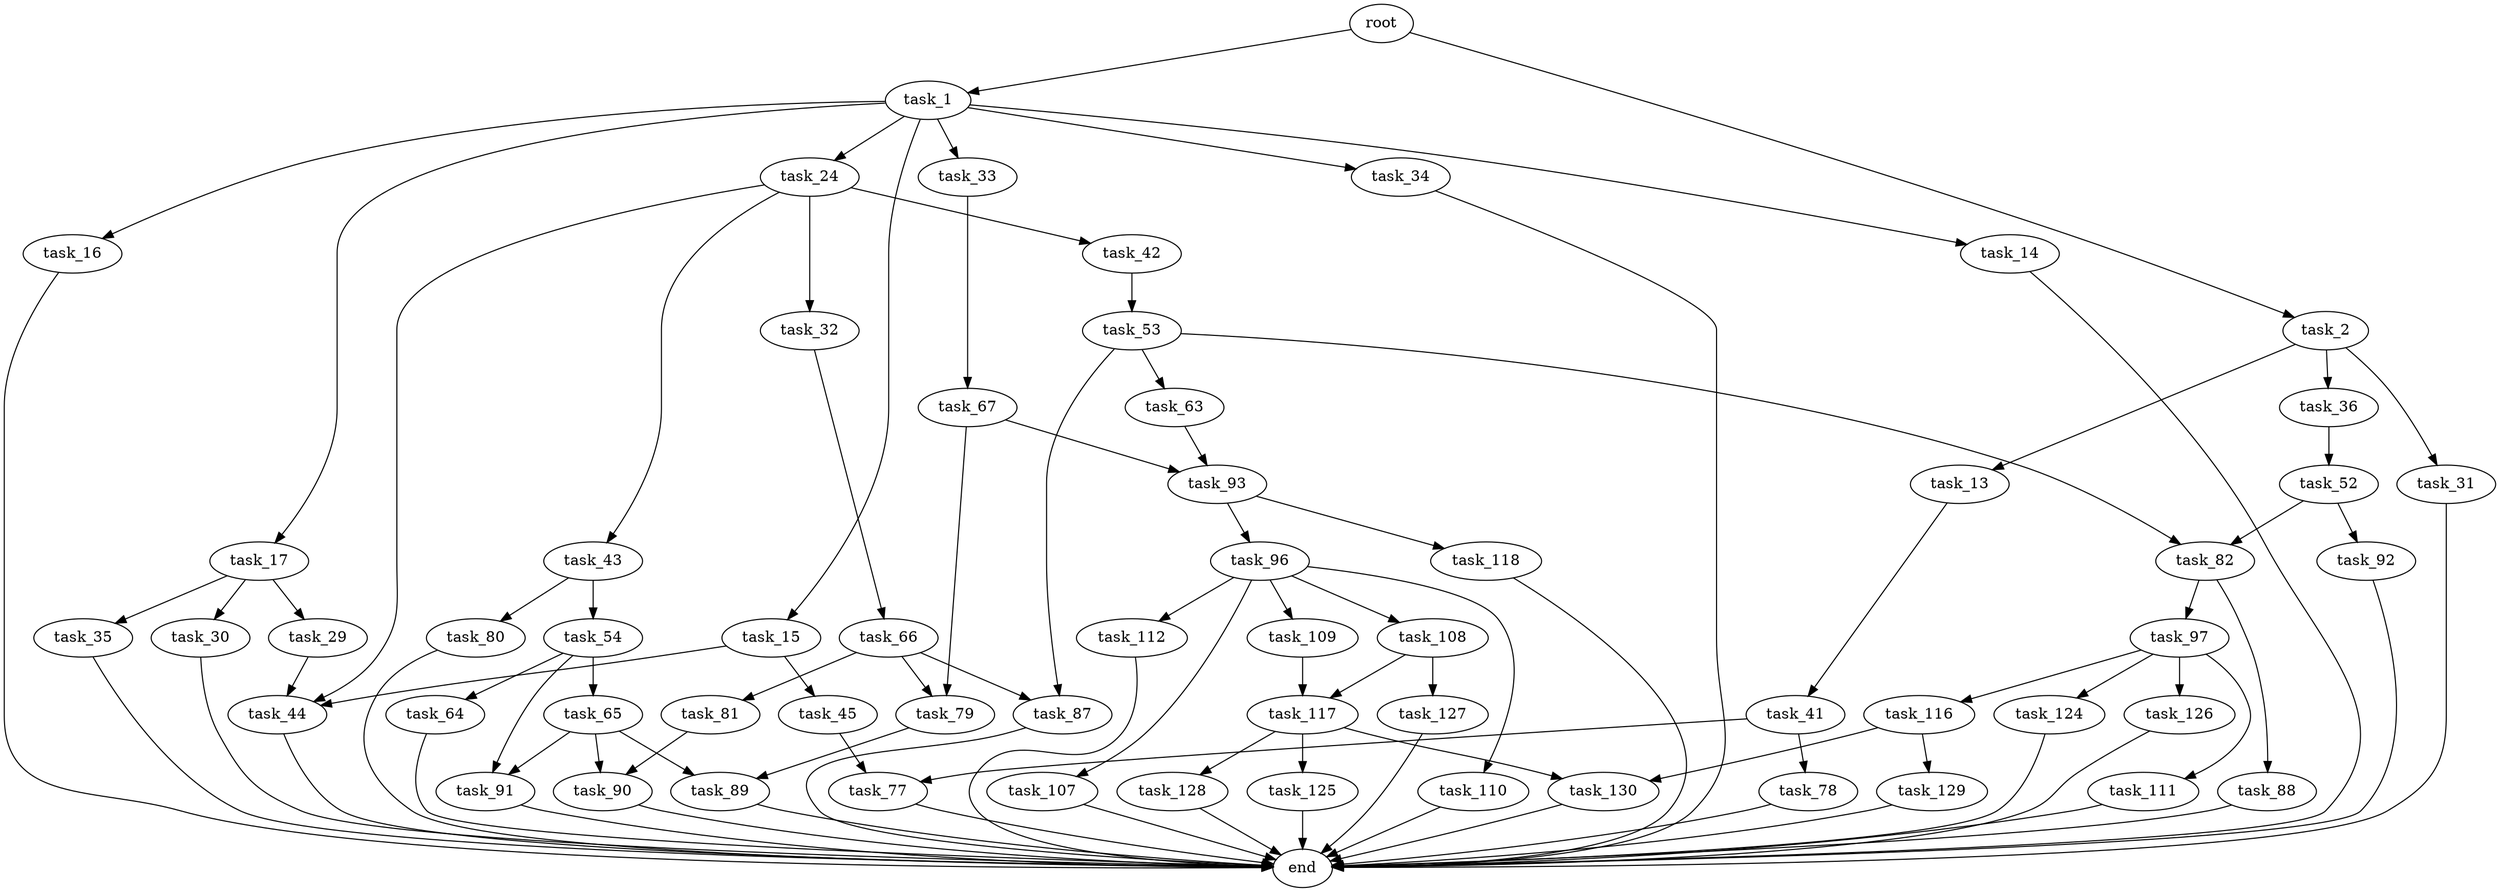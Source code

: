 digraph G {
  root [size="0.000000"];
  task_1 [size="368293445632.000000"];
  task_2 [size="26586932517.000000"];
  task_14 [size="16593161637.000000"];
  task_15 [size="41695608528.000000"];
  task_16 [size="1073741824000.000000"];
  task_17 [size="28991029248.000000"];
  task_24 [size="133990719526.000000"];
  task_33 [size="68719476736.000000"];
  task_34 [size="4415305714.000000"];
  task_13 [size="81642619155.000000"];
  task_31 [size="187971158196.000000"];
  task_36 [size="744628269386.000000"];
  task_41 [size="155314839555.000000"];
  end [size="0.000000"];
  task_44 [size="7990069848.000000"];
  task_45 [size="29241204738.000000"];
  task_29 [size="368293445632.000000"];
  task_30 [size="40903243685.000000"];
  task_35 [size="240696396595.000000"];
  task_32 [size="202920945969.000000"];
  task_42 [size="3780255321.000000"];
  task_43 [size="1472294024.000000"];
  task_66 [size="3937129715.000000"];
  task_67 [size="74998232424.000000"];
  task_52 [size="16679484196.000000"];
  task_77 [size="782757789696.000000"];
  task_78 [size="3914230957.000000"];
  task_53 [size="102991432848.000000"];
  task_54 [size="1540503368.000000"];
  task_80 [size="8744501700.000000"];
  task_82 [size="411350303832.000000"];
  task_92 [size="38708047079.000000"];
  task_63 [size="47017380272.000000"];
  task_87 [size="22224583229.000000"];
  task_64 [size="4923295584.000000"];
  task_65 [size="57253177540.000000"];
  task_91 [size="1088623620128.000000"];
  task_93 [size="1073741824000.000000"];
  task_89 [size="8589934592.000000"];
  task_90 [size="165973561345.000000"];
  task_79 [size="244456552732.000000"];
  task_81 [size="386047264569.000000"];
  task_88 [size="591724690025.000000"];
  task_97 [size="6020444295.000000"];
  task_96 [size="8589934592.000000"];
  task_118 [size="8565095352.000000"];
  task_107 [size="423688097543.000000"];
  task_108 [size="1073741824000.000000"];
  task_109 [size="782757789696.000000"];
  task_110 [size="2023751584.000000"];
  task_112 [size="6454794617.000000"];
  task_111 [size="25960797160.000000"];
  task_116 [size="237902765320.000000"];
  task_124 [size="231928233984.000000"];
  task_126 [size="14691902702.000000"];
  task_117 [size="68719476736.000000"];
  task_127 [size="782757789696.000000"];
  task_129 [size="40835996072.000000"];
  task_130 [size="145457015448.000000"];
  task_125 [size="18186516469.000000"];
  task_128 [size="8589934592.000000"];

  root -> task_1 [size="1.000000"];
  root -> task_2 [size="1.000000"];
  task_1 -> task_14 [size="411041792.000000"];
  task_1 -> task_15 [size="411041792.000000"];
  task_1 -> task_16 [size="411041792.000000"];
  task_1 -> task_17 [size="411041792.000000"];
  task_1 -> task_24 [size="411041792.000000"];
  task_1 -> task_33 [size="411041792.000000"];
  task_1 -> task_34 [size="411041792.000000"];
  task_2 -> task_13 [size="679477248.000000"];
  task_2 -> task_31 [size="679477248.000000"];
  task_2 -> task_36 [size="679477248.000000"];
  task_14 -> end [size="1.000000"];
  task_15 -> task_44 [size="838860800.000000"];
  task_15 -> task_45 [size="838860800.000000"];
  task_16 -> end [size="1.000000"];
  task_17 -> task_29 [size="75497472.000000"];
  task_17 -> task_30 [size="75497472.000000"];
  task_17 -> task_35 [size="75497472.000000"];
  task_24 -> task_32 [size="411041792.000000"];
  task_24 -> task_42 [size="411041792.000000"];
  task_24 -> task_43 [size="411041792.000000"];
  task_24 -> task_44 [size="411041792.000000"];
  task_33 -> task_67 [size="134217728.000000"];
  task_34 -> end [size="1.000000"];
  task_13 -> task_41 [size="75497472.000000"];
  task_31 -> end [size="1.000000"];
  task_36 -> task_52 [size="838860800.000000"];
  task_41 -> task_77 [size="301989888.000000"];
  task_41 -> task_78 [size="301989888.000000"];
  task_44 -> end [size="1.000000"];
  task_45 -> task_77 [size="536870912.000000"];
  task_29 -> task_44 [size="411041792.000000"];
  task_30 -> end [size="1.000000"];
  task_35 -> end [size="1.000000"];
  task_32 -> task_66 [size="209715200.000000"];
  task_42 -> task_53 [size="411041792.000000"];
  task_43 -> task_54 [size="75497472.000000"];
  task_43 -> task_80 [size="75497472.000000"];
  task_66 -> task_79 [size="134217728.000000"];
  task_66 -> task_81 [size="134217728.000000"];
  task_66 -> task_87 [size="134217728.000000"];
  task_67 -> task_79 [size="134217728.000000"];
  task_67 -> task_93 [size="134217728.000000"];
  task_52 -> task_82 [size="536870912.000000"];
  task_52 -> task_92 [size="536870912.000000"];
  task_77 -> end [size="1.000000"];
  task_78 -> end [size="1.000000"];
  task_53 -> task_63 [size="134217728.000000"];
  task_53 -> task_82 [size="134217728.000000"];
  task_53 -> task_87 [size="134217728.000000"];
  task_54 -> task_64 [size="134217728.000000"];
  task_54 -> task_65 [size="134217728.000000"];
  task_54 -> task_91 [size="134217728.000000"];
  task_80 -> end [size="1.000000"];
  task_82 -> task_88 [size="536870912.000000"];
  task_82 -> task_97 [size="536870912.000000"];
  task_92 -> end [size="1.000000"];
  task_63 -> task_93 [size="838860800.000000"];
  task_87 -> end [size="1.000000"];
  task_64 -> end [size="1.000000"];
  task_65 -> task_89 [size="75497472.000000"];
  task_65 -> task_90 [size="75497472.000000"];
  task_65 -> task_91 [size="75497472.000000"];
  task_91 -> end [size="1.000000"];
  task_93 -> task_96 [size="838860800.000000"];
  task_93 -> task_118 [size="838860800.000000"];
  task_89 -> end [size="1.000000"];
  task_90 -> end [size="1.000000"];
  task_79 -> task_89 [size="209715200.000000"];
  task_81 -> task_90 [size="679477248.000000"];
  task_88 -> end [size="1.000000"];
  task_97 -> task_111 [size="679477248.000000"];
  task_97 -> task_116 [size="679477248.000000"];
  task_97 -> task_124 [size="679477248.000000"];
  task_97 -> task_126 [size="679477248.000000"];
  task_96 -> task_107 [size="33554432.000000"];
  task_96 -> task_108 [size="33554432.000000"];
  task_96 -> task_109 [size="33554432.000000"];
  task_96 -> task_110 [size="33554432.000000"];
  task_96 -> task_112 [size="33554432.000000"];
  task_118 -> end [size="1.000000"];
  task_107 -> end [size="1.000000"];
  task_108 -> task_117 [size="838860800.000000"];
  task_108 -> task_127 [size="838860800.000000"];
  task_109 -> task_117 [size="679477248.000000"];
  task_110 -> end [size="1.000000"];
  task_112 -> end [size="1.000000"];
  task_111 -> end [size="1.000000"];
  task_116 -> task_129 [size="411041792.000000"];
  task_116 -> task_130 [size="411041792.000000"];
  task_124 -> end [size="1.000000"];
  task_126 -> end [size="1.000000"];
  task_117 -> task_125 [size="134217728.000000"];
  task_117 -> task_128 [size="134217728.000000"];
  task_117 -> task_130 [size="134217728.000000"];
  task_127 -> end [size="1.000000"];
  task_129 -> end [size="1.000000"];
  task_130 -> end [size="1.000000"];
  task_125 -> end [size="1.000000"];
  task_128 -> end [size="1.000000"];
}
